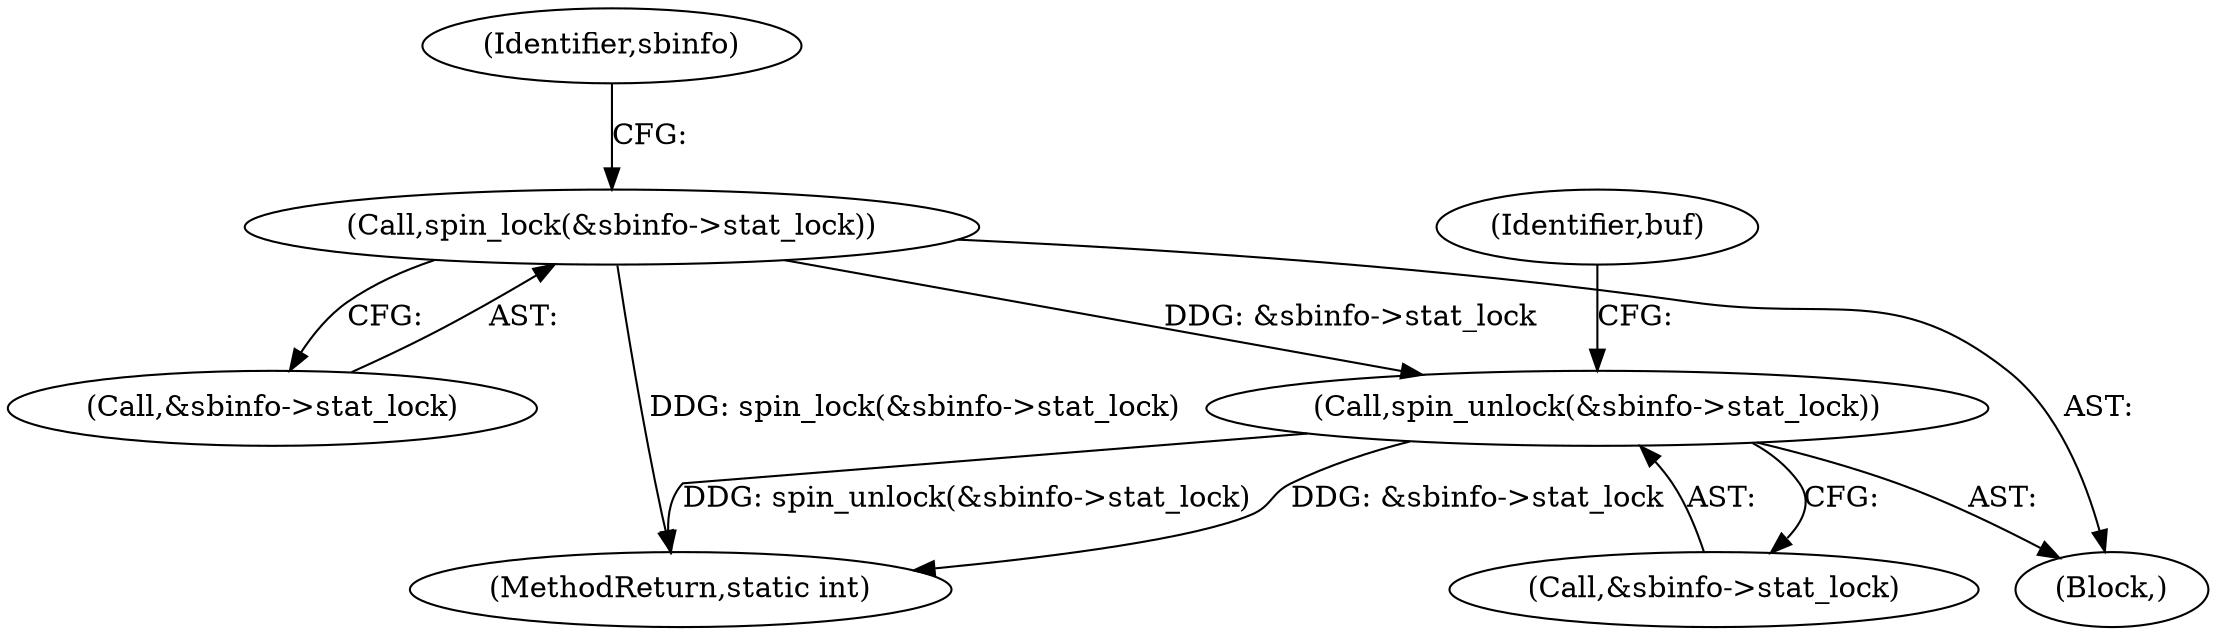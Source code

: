 digraph "0_linux_90481622d75715bfcb68501280a917dbfe516029_3@pointer" {
"1000133" [label="(Call,spin_lock(&sbinfo->stat_lock))"];
"1000203" [label="(Call,spin_unlock(&sbinfo->stat_lock))"];
"1000204" [label="(Call,&sbinfo->stat_lock)"];
"1000133" [label="(Call,spin_lock(&sbinfo->stat_lock))"];
"1000210" [label="(Identifier,buf)"];
"1000134" [label="(Call,&sbinfo->stat_lock)"];
"1000140" [label="(Identifier,sbinfo)"];
"1000132" [label="(Block,)"];
"1000215" [label="(MethodReturn,static int)"];
"1000203" [label="(Call,spin_unlock(&sbinfo->stat_lock))"];
"1000133" -> "1000132"  [label="AST: "];
"1000133" -> "1000134"  [label="CFG: "];
"1000134" -> "1000133"  [label="AST: "];
"1000140" -> "1000133"  [label="CFG: "];
"1000133" -> "1000215"  [label="DDG: spin_lock(&sbinfo->stat_lock)"];
"1000133" -> "1000203"  [label="DDG: &sbinfo->stat_lock"];
"1000203" -> "1000132"  [label="AST: "];
"1000203" -> "1000204"  [label="CFG: "];
"1000204" -> "1000203"  [label="AST: "];
"1000210" -> "1000203"  [label="CFG: "];
"1000203" -> "1000215"  [label="DDG: spin_unlock(&sbinfo->stat_lock)"];
"1000203" -> "1000215"  [label="DDG: &sbinfo->stat_lock"];
}
